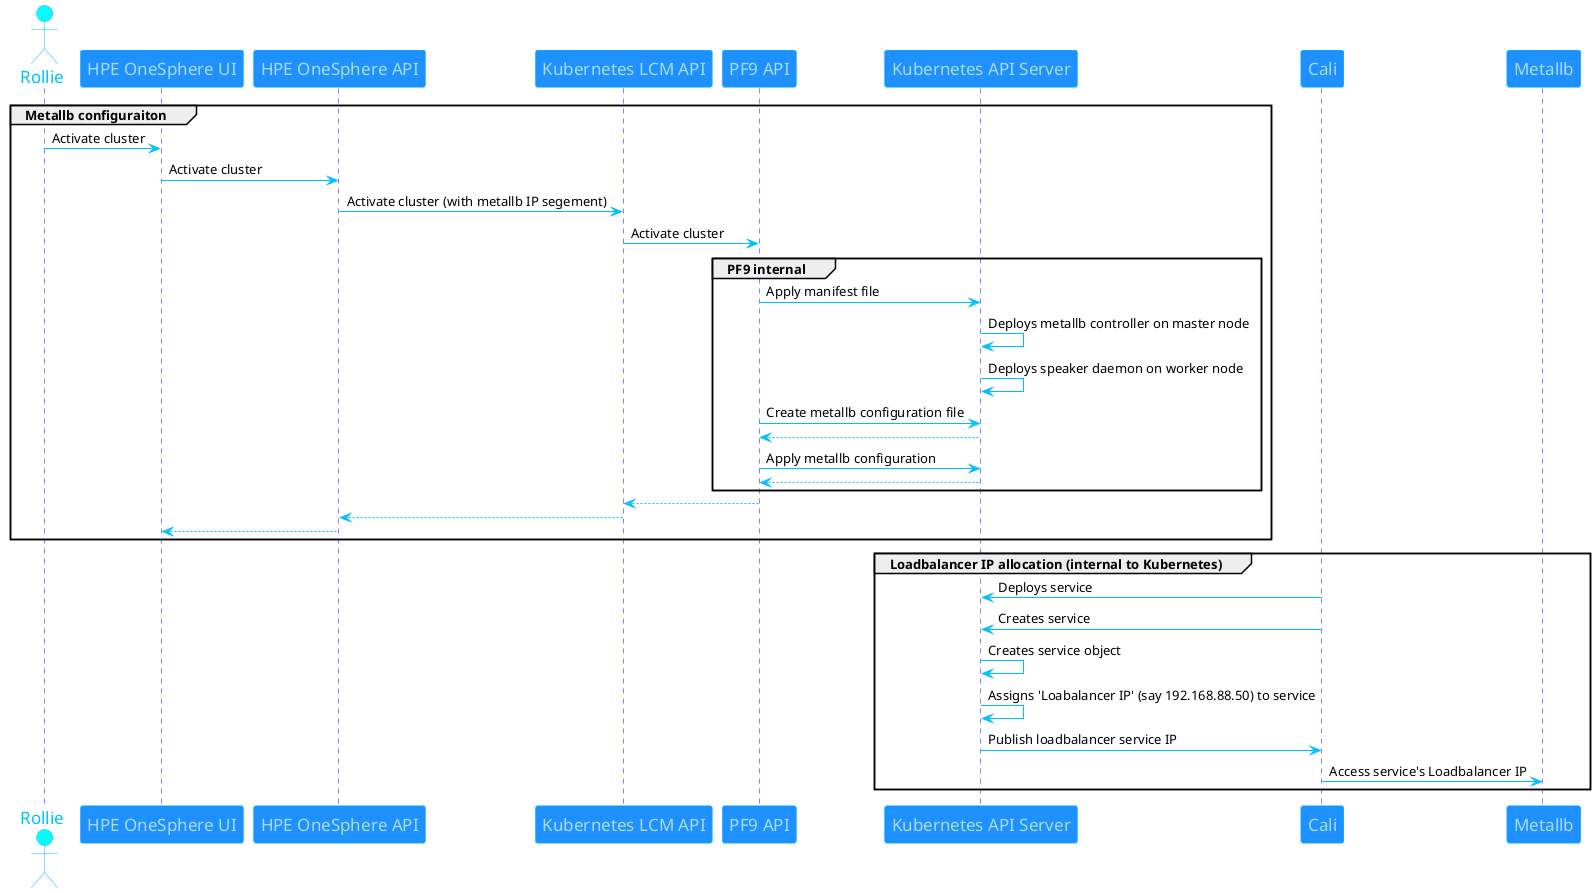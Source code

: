 @startuml

skinparam sequence {
	ArrowColor DeepSkyBlue
	ActorBorderColor DeepSkyBlue
	LifeLineBorderColor blue
	LifeLineBackgroundColor #A9DCDF
	sequenceArrowThickness 2

	ParticipantBorderColor DeepSkyBlue
	ParticipantBackgroundColor DodgerBlue
	ParticipantFontName Impact
	ParticipantFontSize 17
	ParticipantFontColor #A9DCDF

	ActorBackgroundColor aqua
	ActorFontColor DeepSkyBlue
	ActorFontSize 17
	ActorFontName Aapex
}


actor Rollie

participant "HPE OneSphere UI"
participant "HPE OneSphere API"
participant "Kubernetes LCM API"
participant "PF9 API"


group Metallb configuraiton
    Rollie ->  "HPE OneSphere UI": Activate cluster
    "HPE OneSphere UI" -> "HPE OneSphere API": Activate cluster
    "HPE OneSphere API" -> "Kubernetes LCM API": Activate cluster (with metallb IP segement)
    "Kubernetes LCM API" -> "PF9 API": Activate cluster
    group PF9 internal
        "PF9 API" -> "Kubernetes API Server": Apply manifest file
        "Kubernetes API Server" -> "Kubernetes API Server": Deploys metallb controller on master node
        "Kubernetes API Server" -> "Kubernetes API Server": Deploys speaker daemon on worker node
        "PF9 API" -> "Kubernetes API Server": Create metallb configuration file
        "Kubernetes API Server" --> "PF9 API":
        "PF9 API" -> "Kubernetes API Server": Apply metallb configuration
        "Kubernetes API Server" --> "PF9 API":
    end
    "PF9 API" --> "Kubernetes LCM API":
    "Kubernetes LCM API" --> "HPE OneSphere API":
    "HPE OneSphere API" --> "HPE OneSphere UI":
end


group Loadbalancer IP allocation (internal to Kubernetes)
    Cali -> "Kubernetes API Server": Deploys service
    Cali -> "Kubernetes API Server": Creates service
    "Kubernetes API Server" -> "Kubernetes API Server": Creates service object
    "Kubernetes API Server" -> "Kubernetes API Server": Assigns 'Loabalancer IP' (say 192.168.88.50) to service
    "Kubernetes API Server" -> "Cali": Publish loadbalancer service IP
    Cali -> Metallb : Access service's Loadbalancer IP
end

@enduml
